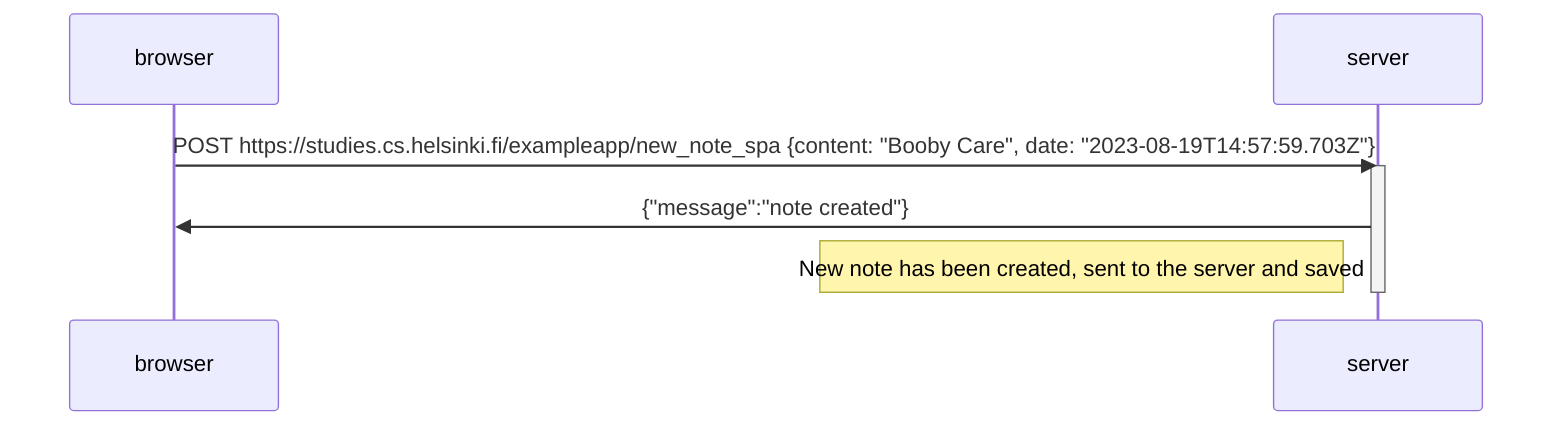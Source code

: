sequenceDiagram
    participant browser
    participant server

    browser->>server: POST https://studies.cs.helsinki.fi/exampleapp/new_note_spa {content: "Booby Care", date: "2023-08-19T14:57:59.703Z"}
    activate server
    server->>browser: {"message":"note created"}
    Note left of server: New note has been created, sent to the server and saved
    deactivate server